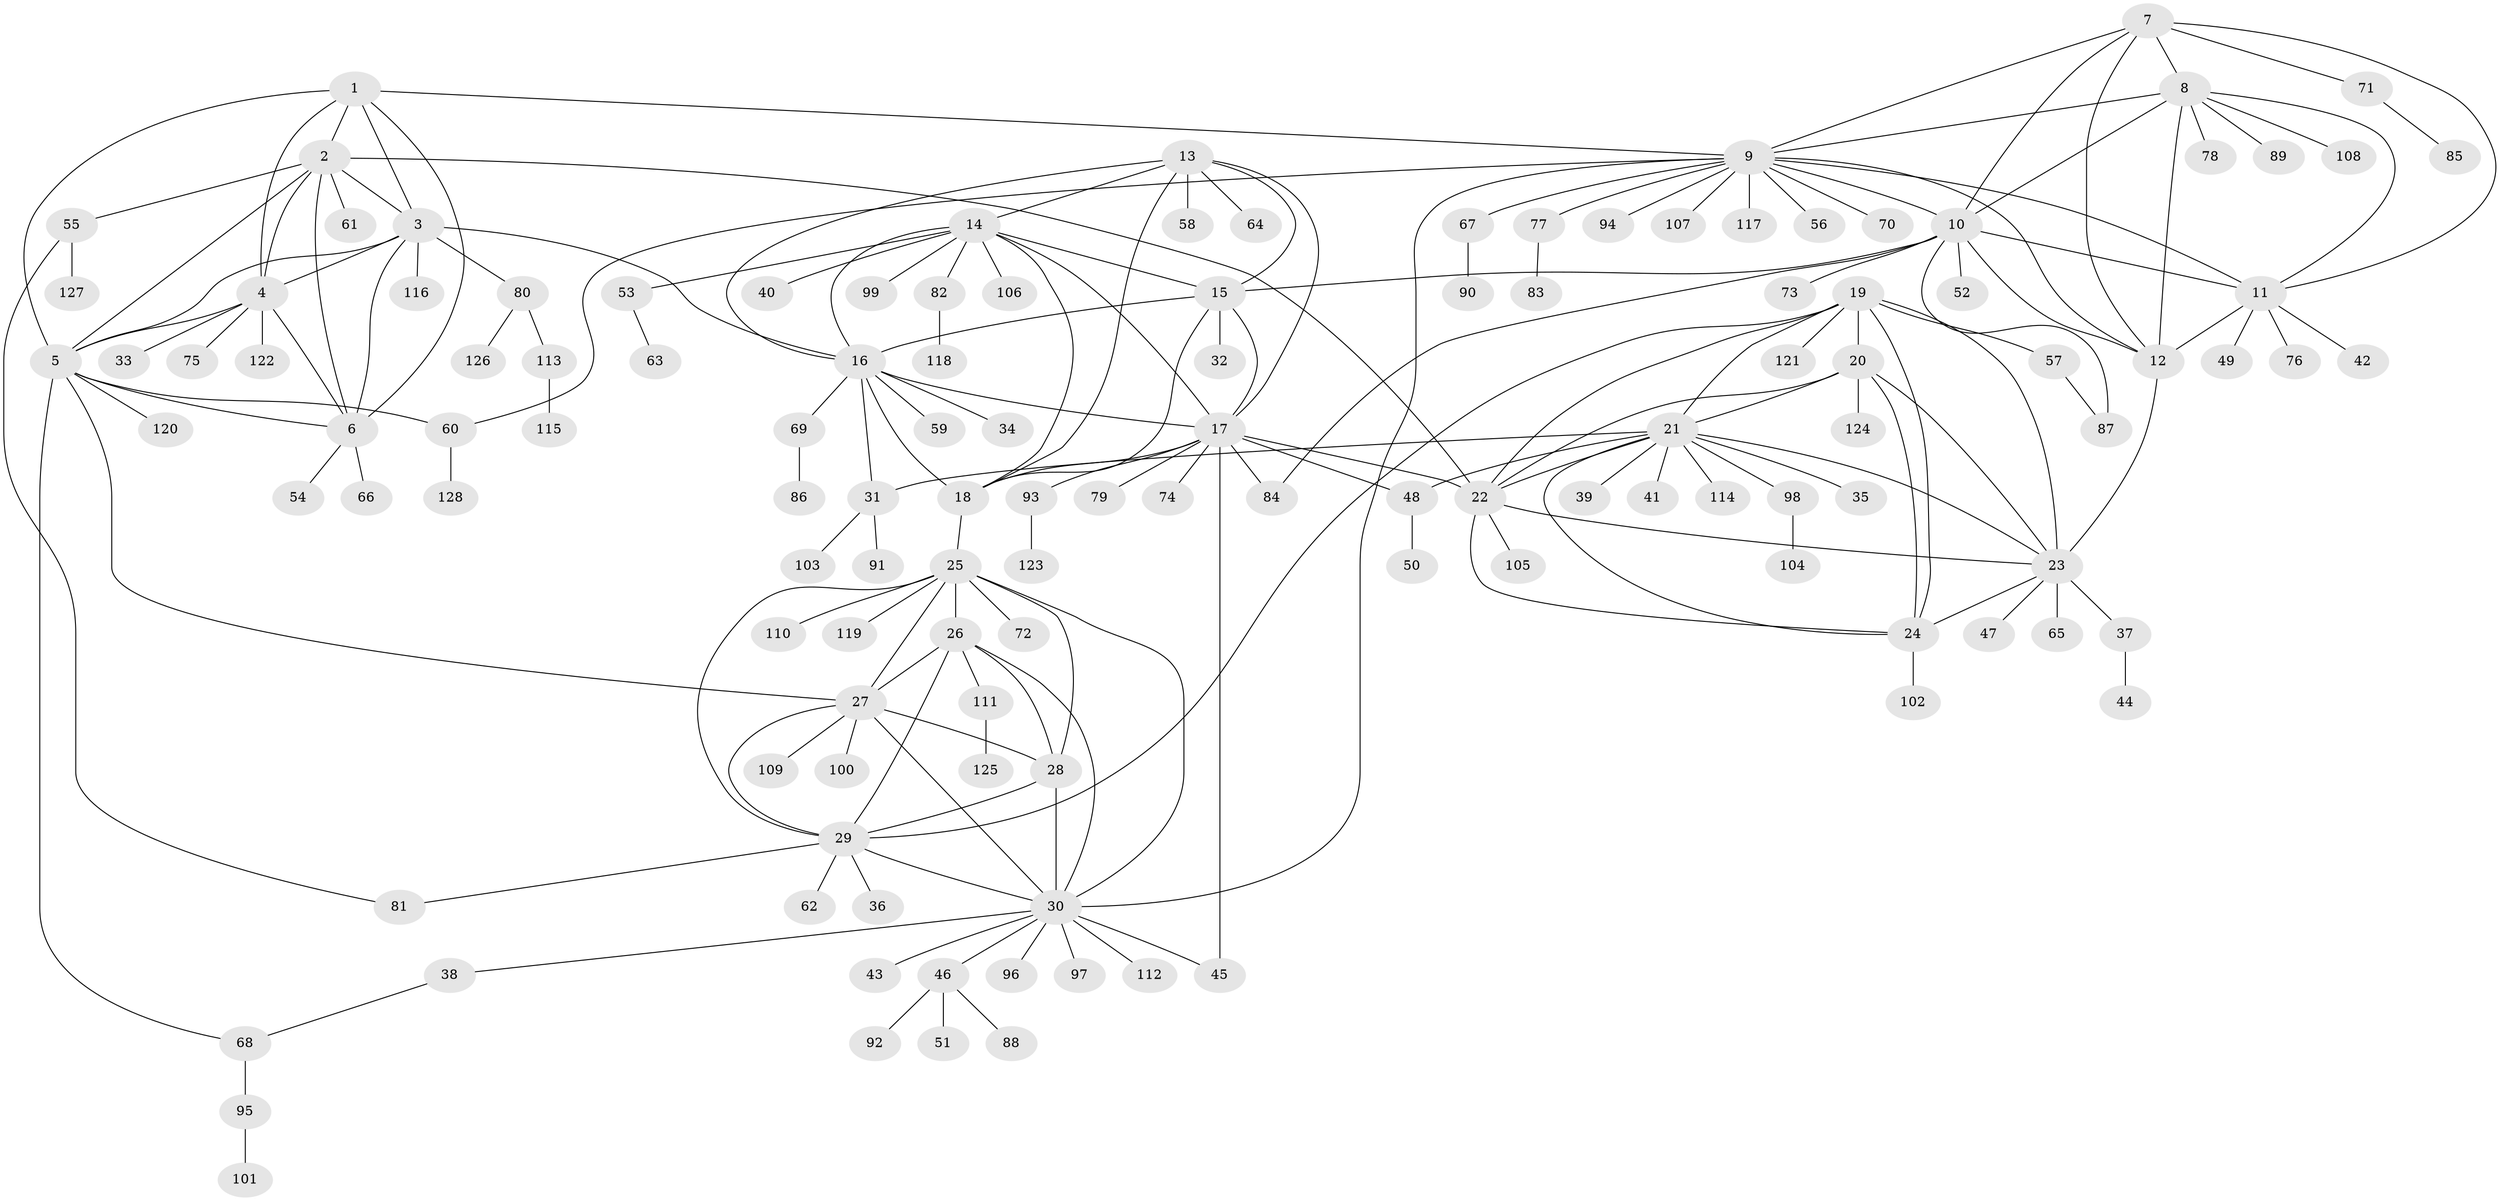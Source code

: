 // Generated by graph-tools (version 1.1) at 2025/26/03/09/25 03:26:34]
// undirected, 128 vertices, 191 edges
graph export_dot {
graph [start="1"]
  node [color=gray90,style=filled];
  1;
  2;
  3;
  4;
  5;
  6;
  7;
  8;
  9;
  10;
  11;
  12;
  13;
  14;
  15;
  16;
  17;
  18;
  19;
  20;
  21;
  22;
  23;
  24;
  25;
  26;
  27;
  28;
  29;
  30;
  31;
  32;
  33;
  34;
  35;
  36;
  37;
  38;
  39;
  40;
  41;
  42;
  43;
  44;
  45;
  46;
  47;
  48;
  49;
  50;
  51;
  52;
  53;
  54;
  55;
  56;
  57;
  58;
  59;
  60;
  61;
  62;
  63;
  64;
  65;
  66;
  67;
  68;
  69;
  70;
  71;
  72;
  73;
  74;
  75;
  76;
  77;
  78;
  79;
  80;
  81;
  82;
  83;
  84;
  85;
  86;
  87;
  88;
  89;
  90;
  91;
  92;
  93;
  94;
  95;
  96;
  97;
  98;
  99;
  100;
  101;
  102;
  103;
  104;
  105;
  106;
  107;
  108;
  109;
  110;
  111;
  112;
  113;
  114;
  115;
  116;
  117;
  118;
  119;
  120;
  121;
  122;
  123;
  124;
  125;
  126;
  127;
  128;
  1 -- 2;
  1 -- 3;
  1 -- 4;
  1 -- 5;
  1 -- 6;
  1 -- 9;
  2 -- 3;
  2 -- 4;
  2 -- 5;
  2 -- 6;
  2 -- 22;
  2 -- 55;
  2 -- 61;
  3 -- 4;
  3 -- 5;
  3 -- 6;
  3 -- 16;
  3 -- 80;
  3 -- 116;
  4 -- 5;
  4 -- 6;
  4 -- 33;
  4 -- 75;
  4 -- 122;
  5 -- 6;
  5 -- 27;
  5 -- 60;
  5 -- 68;
  5 -- 120;
  6 -- 54;
  6 -- 66;
  7 -- 8;
  7 -- 9;
  7 -- 10;
  7 -- 11;
  7 -- 12;
  7 -- 71;
  8 -- 9;
  8 -- 10;
  8 -- 11;
  8 -- 12;
  8 -- 78;
  8 -- 89;
  8 -- 108;
  9 -- 10;
  9 -- 11;
  9 -- 12;
  9 -- 30;
  9 -- 56;
  9 -- 60;
  9 -- 67;
  9 -- 70;
  9 -- 77;
  9 -- 94;
  9 -- 107;
  9 -- 117;
  10 -- 11;
  10 -- 12;
  10 -- 15;
  10 -- 52;
  10 -- 73;
  10 -- 84;
  10 -- 87;
  11 -- 12;
  11 -- 42;
  11 -- 49;
  11 -- 76;
  12 -- 23;
  13 -- 14;
  13 -- 15;
  13 -- 16;
  13 -- 17;
  13 -- 18;
  13 -- 58;
  13 -- 64;
  14 -- 15;
  14 -- 16;
  14 -- 17;
  14 -- 18;
  14 -- 40;
  14 -- 53;
  14 -- 82;
  14 -- 99;
  14 -- 106;
  15 -- 16;
  15 -- 17;
  15 -- 18;
  15 -- 32;
  16 -- 17;
  16 -- 18;
  16 -- 31;
  16 -- 34;
  16 -- 59;
  16 -- 69;
  17 -- 18;
  17 -- 22;
  17 -- 45;
  17 -- 48;
  17 -- 74;
  17 -- 79;
  17 -- 84;
  17 -- 93;
  18 -- 25;
  19 -- 20;
  19 -- 21;
  19 -- 22;
  19 -- 23;
  19 -- 24;
  19 -- 29;
  19 -- 57;
  19 -- 121;
  20 -- 21;
  20 -- 22;
  20 -- 23;
  20 -- 24;
  20 -- 124;
  21 -- 22;
  21 -- 23;
  21 -- 24;
  21 -- 31;
  21 -- 35;
  21 -- 39;
  21 -- 41;
  21 -- 48;
  21 -- 98;
  21 -- 114;
  22 -- 23;
  22 -- 24;
  22 -- 105;
  23 -- 24;
  23 -- 37;
  23 -- 47;
  23 -- 65;
  24 -- 102;
  25 -- 26;
  25 -- 27;
  25 -- 28;
  25 -- 29;
  25 -- 30;
  25 -- 72;
  25 -- 110;
  25 -- 119;
  26 -- 27;
  26 -- 28;
  26 -- 29;
  26 -- 30;
  26 -- 111;
  27 -- 28;
  27 -- 29;
  27 -- 30;
  27 -- 100;
  27 -- 109;
  28 -- 29;
  28 -- 30;
  29 -- 30;
  29 -- 36;
  29 -- 62;
  29 -- 81;
  30 -- 38;
  30 -- 43;
  30 -- 45;
  30 -- 46;
  30 -- 96;
  30 -- 97;
  30 -- 112;
  31 -- 91;
  31 -- 103;
  37 -- 44;
  38 -- 68;
  46 -- 51;
  46 -- 88;
  46 -- 92;
  48 -- 50;
  53 -- 63;
  55 -- 81;
  55 -- 127;
  57 -- 87;
  60 -- 128;
  67 -- 90;
  68 -- 95;
  69 -- 86;
  71 -- 85;
  77 -- 83;
  80 -- 113;
  80 -- 126;
  82 -- 118;
  93 -- 123;
  95 -- 101;
  98 -- 104;
  111 -- 125;
  113 -- 115;
}
